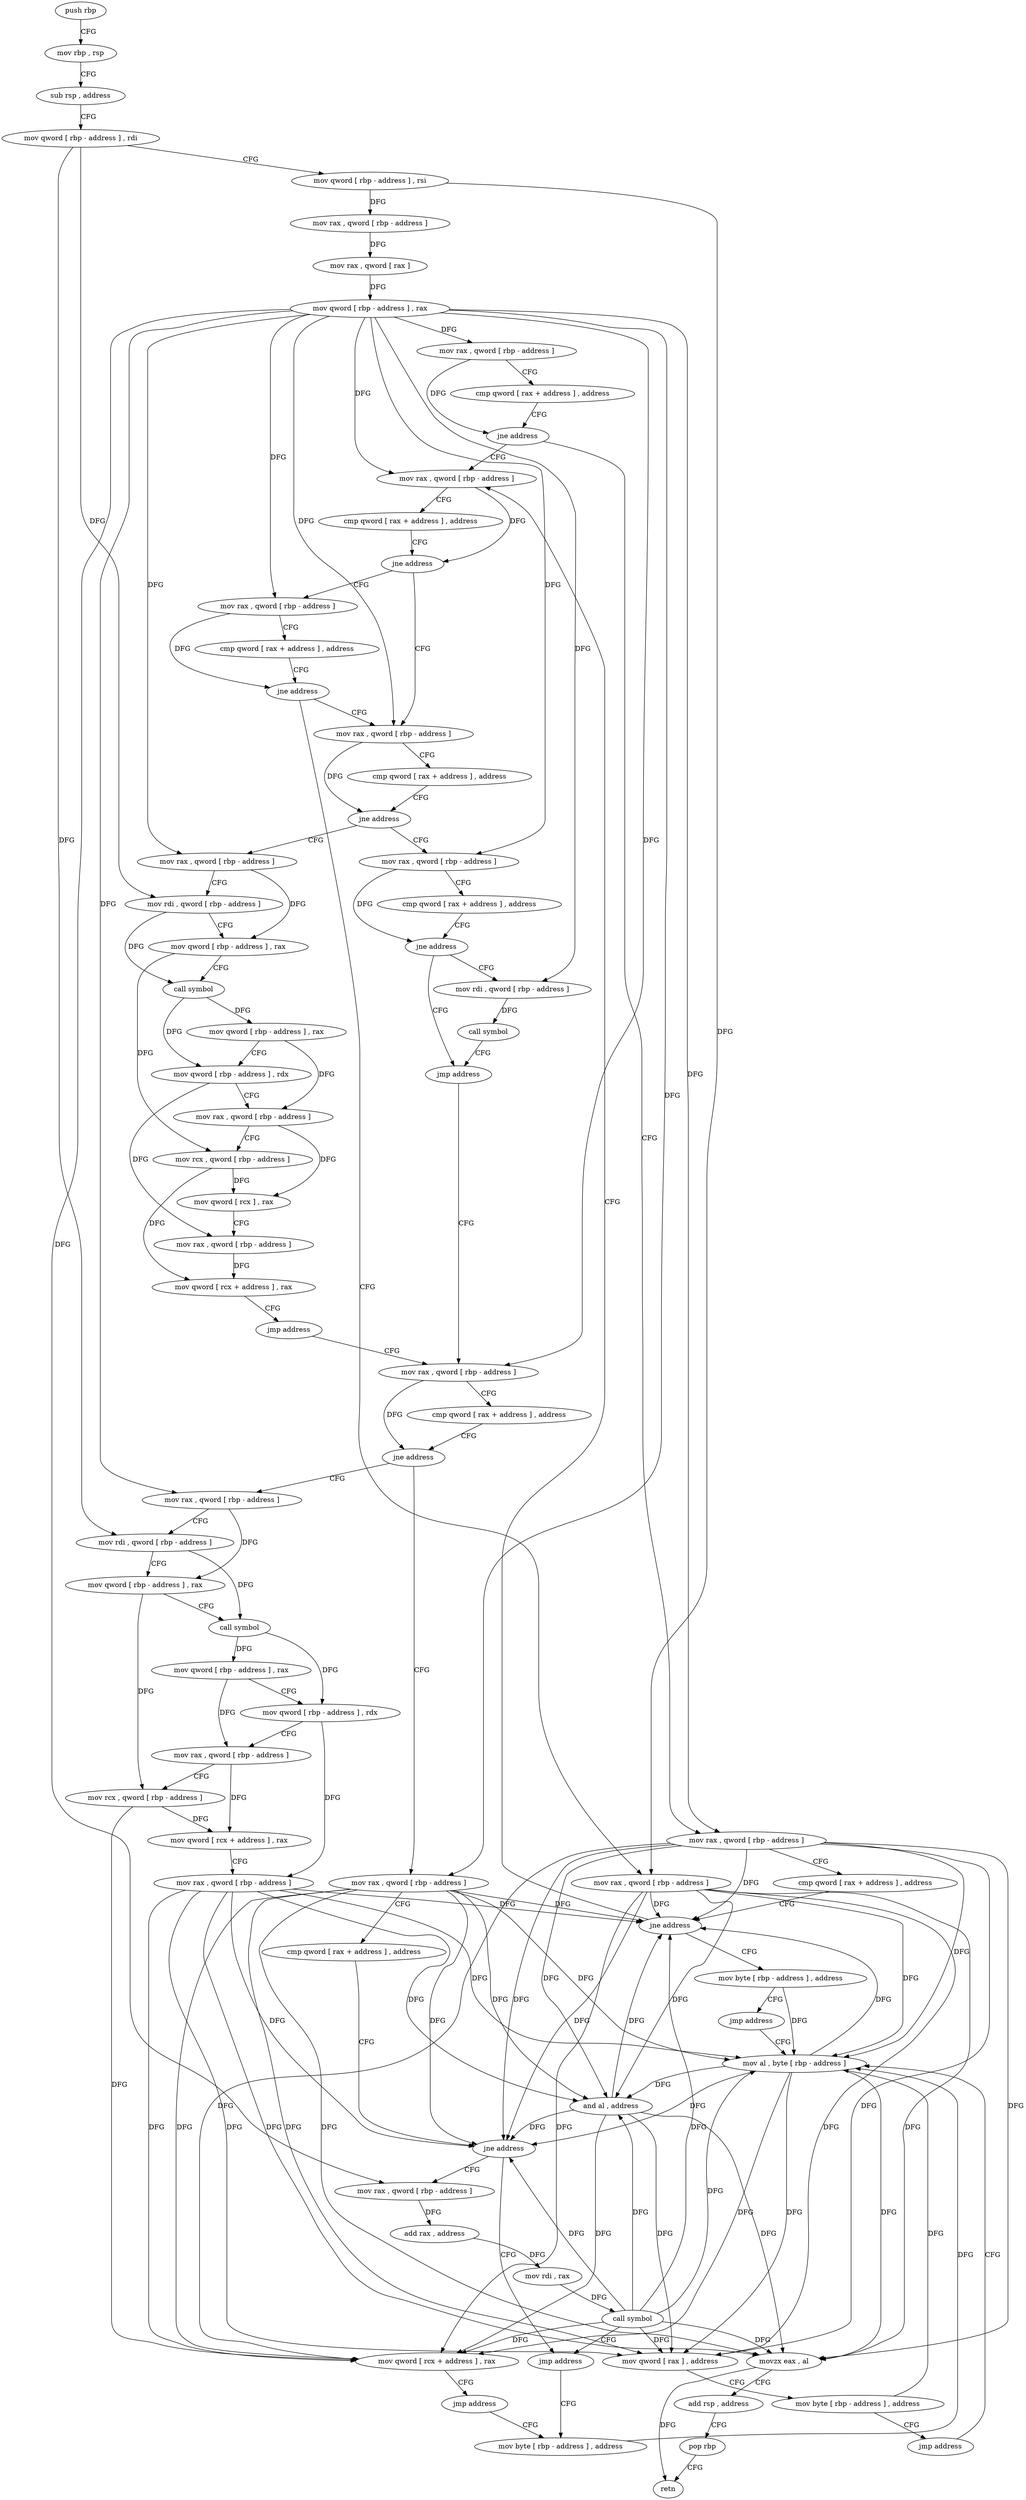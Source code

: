 digraph "func" {
"4293968" [label = "push rbp" ]
"4293969" [label = "mov rbp , rsp" ]
"4293972" [label = "sub rsp , address" ]
"4293976" [label = "mov qword [ rbp - address ] , rdi" ]
"4293980" [label = "mov qword [ rbp - address ] , rsi" ]
"4293984" [label = "mov rax , qword [ rbp - address ]" ]
"4293988" [label = "mov rax , qword [ rax ]" ]
"4293991" [label = "mov qword [ rbp - address ] , rax" ]
"4293995" [label = "mov rax , qword [ rbp - address ]" ]
"4293999" [label = "cmp qword [ rax + address ] , address" ]
"4294007" [label = "jne address" ]
"4294040" [label = "mov rax , qword [ rbp - address ]" ]
"4294013" [label = "mov rax , qword [ rbp - address ]" ]
"4294044" [label = "cmp qword [ rax + address ] , address" ]
"4294052" [label = "jne address" ]
"4294096" [label = "mov rax , qword [ rbp - address ]" ]
"4294058" [label = "mov rax , qword [ rbp - address ]" ]
"4294017" [label = "cmp qword [ rax + address ] , address" ]
"4294025" [label = "jne address" ]
"4294031" [label = "mov byte [ rbp - address ] , address" ]
"4294100" [label = "cmp qword [ rax + address ] , address" ]
"4294108" [label = "jne address" ]
"4294163" [label = "mov rax , qword [ rbp - address ]" ]
"4294114" [label = "mov rax , qword [ rbp - address ]" ]
"4294062" [label = "cmp qword [ rax + address ] , address" ]
"4294070" [label = "jne address" ]
"4294076" [label = "mov rax , qword [ rbp - address ]" ]
"4294035" [label = "jmp address" ]
"4294308" [label = "mov al , byte [ rbp - address ]" ]
"4294167" [label = "cmp qword [ rax + address ] , address" ]
"4294175" [label = "jne address" ]
"4294190" [label = "jmp address" ]
"4294181" [label = "mov rdi , qword [ rbp - address ]" ]
"4294118" [label = "mov rdi , qword [ rbp - address ]" ]
"4294122" [label = "mov qword [ rbp - address ] , rax" ]
"4294126" [label = "call symbol" ]
"4294131" [label = "mov qword [ rbp - address ] , rax" ]
"4294135" [label = "mov qword [ rbp - address ] , rdx" ]
"4294139" [label = "mov rax , qword [ rbp - address ]" ]
"4294143" [label = "mov rcx , qword [ rbp - address ]" ]
"4294147" [label = "mov qword [ rcx ] , rax" ]
"4294150" [label = "mov rax , qword [ rbp - address ]" ]
"4294154" [label = "mov qword [ rcx + address ] , rax" ]
"4294158" [label = "jmp address" ]
"4294195" [label = "mov rax , qword [ rbp - address ]" ]
"4294080" [label = "mov qword [ rax ] , address" ]
"4294087" [label = "mov byte [ rbp - address ] , address" ]
"4294091" [label = "jmp address" ]
"4294311" [label = "and al , address" ]
"4294313" [label = "movzx eax , al" ]
"4294316" [label = "add rsp , address" ]
"4294320" [label = "pop rbp" ]
"4294321" [label = "retn" ]
"4294185" [label = "call symbol" ]
"4294199" [label = "cmp qword [ rax + address ] , address" ]
"4294207" [label = "jne address" ]
"4294263" [label = "mov rax , qword [ rbp - address ]" ]
"4294213" [label = "mov rax , qword [ rbp - address ]" ]
"4294267" [label = "cmp qword [ rax + address ] , address" ]
"4294275" [label = "jne address" ]
"4294299" [label = "jmp address" ]
"4294281" [label = "mov rax , qword [ rbp - address ]" ]
"4294217" [label = "mov rdi , qword [ rbp - address ]" ]
"4294221" [label = "mov qword [ rbp - address ] , rax" ]
"4294225" [label = "call symbol" ]
"4294230" [label = "mov qword [ rbp - address ] , rax" ]
"4294234" [label = "mov qword [ rbp - address ] , rdx" ]
"4294238" [label = "mov rax , qword [ rbp - address ]" ]
"4294242" [label = "mov rcx , qword [ rbp - address ]" ]
"4294246" [label = "mov qword [ rcx + address ] , rax" ]
"4294250" [label = "mov rax , qword [ rbp - address ]" ]
"4294254" [label = "mov qword [ rcx + address ] , rax" ]
"4294258" [label = "jmp address" ]
"4294304" [label = "mov byte [ rbp - address ] , address" ]
"4294285" [label = "add rax , address" ]
"4294291" [label = "mov rdi , rax" ]
"4294294" [label = "call symbol" ]
"4293968" -> "4293969" [ label = "CFG" ]
"4293969" -> "4293972" [ label = "CFG" ]
"4293972" -> "4293976" [ label = "CFG" ]
"4293976" -> "4293980" [ label = "CFG" ]
"4293976" -> "4294118" [ label = "DFG" ]
"4293976" -> "4294217" [ label = "DFG" ]
"4293980" -> "4293984" [ label = "DFG" ]
"4293980" -> "4294076" [ label = "DFG" ]
"4293984" -> "4293988" [ label = "DFG" ]
"4293988" -> "4293991" [ label = "DFG" ]
"4293991" -> "4293995" [ label = "DFG" ]
"4293991" -> "4294040" [ label = "DFG" ]
"4293991" -> "4294013" [ label = "DFG" ]
"4293991" -> "4294096" [ label = "DFG" ]
"4293991" -> "4294058" [ label = "DFG" ]
"4293991" -> "4294163" [ label = "DFG" ]
"4293991" -> "4294114" [ label = "DFG" ]
"4293991" -> "4294181" [ label = "DFG" ]
"4293991" -> "4294195" [ label = "DFG" ]
"4293991" -> "4294263" [ label = "DFG" ]
"4293991" -> "4294213" [ label = "DFG" ]
"4293991" -> "4294281" [ label = "DFG" ]
"4293995" -> "4293999" [ label = "CFG" ]
"4293995" -> "4294007" [ label = "DFG" ]
"4293999" -> "4294007" [ label = "CFG" ]
"4294007" -> "4294040" [ label = "CFG" ]
"4294007" -> "4294013" [ label = "CFG" ]
"4294040" -> "4294044" [ label = "CFG" ]
"4294040" -> "4294052" [ label = "DFG" ]
"4294013" -> "4294017" [ label = "CFG" ]
"4294013" -> "4294025" [ label = "DFG" ]
"4294013" -> "4294080" [ label = "DFG" ]
"4294013" -> "4294308" [ label = "DFG" ]
"4294013" -> "4294311" [ label = "DFG" ]
"4294013" -> "4294313" [ label = "DFG" ]
"4294013" -> "4294275" [ label = "DFG" ]
"4294013" -> "4294254" [ label = "DFG" ]
"4294044" -> "4294052" [ label = "CFG" ]
"4294052" -> "4294096" [ label = "CFG" ]
"4294052" -> "4294058" [ label = "CFG" ]
"4294096" -> "4294100" [ label = "CFG" ]
"4294096" -> "4294108" [ label = "DFG" ]
"4294058" -> "4294062" [ label = "CFG" ]
"4294058" -> "4294070" [ label = "DFG" ]
"4294017" -> "4294025" [ label = "CFG" ]
"4294025" -> "4294040" [ label = "CFG" ]
"4294025" -> "4294031" [ label = "CFG" ]
"4294031" -> "4294035" [ label = "CFG" ]
"4294031" -> "4294308" [ label = "DFG" ]
"4294100" -> "4294108" [ label = "CFG" ]
"4294108" -> "4294163" [ label = "CFG" ]
"4294108" -> "4294114" [ label = "CFG" ]
"4294163" -> "4294167" [ label = "CFG" ]
"4294163" -> "4294175" [ label = "DFG" ]
"4294114" -> "4294118" [ label = "CFG" ]
"4294114" -> "4294122" [ label = "DFG" ]
"4294062" -> "4294070" [ label = "CFG" ]
"4294070" -> "4294096" [ label = "CFG" ]
"4294070" -> "4294076" [ label = "CFG" ]
"4294076" -> "4294080" [ label = "DFG" ]
"4294076" -> "4294025" [ label = "DFG" ]
"4294076" -> "4294308" [ label = "DFG" ]
"4294076" -> "4294311" [ label = "DFG" ]
"4294076" -> "4294313" [ label = "DFG" ]
"4294076" -> "4294275" [ label = "DFG" ]
"4294076" -> "4294254" [ label = "DFG" ]
"4294035" -> "4294308" [ label = "CFG" ]
"4294308" -> "4294311" [ label = "DFG" ]
"4294308" -> "4294025" [ label = "DFG" ]
"4294308" -> "4294080" [ label = "DFG" ]
"4294308" -> "4294313" [ label = "DFG" ]
"4294308" -> "4294275" [ label = "DFG" ]
"4294308" -> "4294254" [ label = "DFG" ]
"4294167" -> "4294175" [ label = "CFG" ]
"4294175" -> "4294190" [ label = "CFG" ]
"4294175" -> "4294181" [ label = "CFG" ]
"4294190" -> "4294195" [ label = "CFG" ]
"4294181" -> "4294185" [ label = "DFG" ]
"4294118" -> "4294122" [ label = "CFG" ]
"4294118" -> "4294126" [ label = "DFG" ]
"4294122" -> "4294126" [ label = "CFG" ]
"4294122" -> "4294143" [ label = "DFG" ]
"4294126" -> "4294131" [ label = "DFG" ]
"4294126" -> "4294135" [ label = "DFG" ]
"4294131" -> "4294135" [ label = "CFG" ]
"4294131" -> "4294139" [ label = "DFG" ]
"4294135" -> "4294139" [ label = "CFG" ]
"4294135" -> "4294150" [ label = "DFG" ]
"4294139" -> "4294143" [ label = "CFG" ]
"4294139" -> "4294147" [ label = "DFG" ]
"4294143" -> "4294147" [ label = "DFG" ]
"4294143" -> "4294154" [ label = "DFG" ]
"4294147" -> "4294150" [ label = "CFG" ]
"4294150" -> "4294154" [ label = "DFG" ]
"4294154" -> "4294158" [ label = "CFG" ]
"4294158" -> "4294195" [ label = "CFG" ]
"4294195" -> "4294199" [ label = "CFG" ]
"4294195" -> "4294207" [ label = "DFG" ]
"4294080" -> "4294087" [ label = "CFG" ]
"4294087" -> "4294091" [ label = "CFG" ]
"4294087" -> "4294308" [ label = "DFG" ]
"4294091" -> "4294308" [ label = "CFG" ]
"4294311" -> "4294313" [ label = "DFG" ]
"4294311" -> "4294025" [ label = "DFG" ]
"4294311" -> "4294080" [ label = "DFG" ]
"4294311" -> "4294275" [ label = "DFG" ]
"4294311" -> "4294254" [ label = "DFG" ]
"4294313" -> "4294316" [ label = "CFG" ]
"4294313" -> "4294321" [ label = "DFG" ]
"4294316" -> "4294320" [ label = "CFG" ]
"4294320" -> "4294321" [ label = "CFG" ]
"4294185" -> "4294190" [ label = "CFG" ]
"4294199" -> "4294207" [ label = "CFG" ]
"4294207" -> "4294263" [ label = "CFG" ]
"4294207" -> "4294213" [ label = "CFG" ]
"4294263" -> "4294267" [ label = "CFG" ]
"4294263" -> "4294025" [ label = "DFG" ]
"4294263" -> "4294080" [ label = "DFG" ]
"4294263" -> "4294311" [ label = "DFG" ]
"4294263" -> "4294313" [ label = "DFG" ]
"4294263" -> "4294308" [ label = "DFG" ]
"4294263" -> "4294275" [ label = "DFG" ]
"4294263" -> "4294254" [ label = "DFG" ]
"4294213" -> "4294217" [ label = "CFG" ]
"4294213" -> "4294221" [ label = "DFG" ]
"4294267" -> "4294275" [ label = "CFG" ]
"4294275" -> "4294299" [ label = "CFG" ]
"4294275" -> "4294281" [ label = "CFG" ]
"4294299" -> "4294304" [ label = "CFG" ]
"4294281" -> "4294285" [ label = "DFG" ]
"4294217" -> "4294221" [ label = "CFG" ]
"4294217" -> "4294225" [ label = "DFG" ]
"4294221" -> "4294225" [ label = "CFG" ]
"4294221" -> "4294242" [ label = "DFG" ]
"4294225" -> "4294230" [ label = "DFG" ]
"4294225" -> "4294234" [ label = "DFG" ]
"4294230" -> "4294234" [ label = "CFG" ]
"4294230" -> "4294238" [ label = "DFG" ]
"4294234" -> "4294238" [ label = "CFG" ]
"4294234" -> "4294250" [ label = "DFG" ]
"4294238" -> "4294242" [ label = "CFG" ]
"4294238" -> "4294246" [ label = "DFG" ]
"4294242" -> "4294246" [ label = "DFG" ]
"4294242" -> "4294254" [ label = "DFG" ]
"4294246" -> "4294250" [ label = "CFG" ]
"4294250" -> "4294254" [ label = "DFG" ]
"4294250" -> "4294025" [ label = "DFG" ]
"4294250" -> "4294080" [ label = "DFG" ]
"4294250" -> "4294311" [ label = "DFG" ]
"4294250" -> "4294313" [ label = "DFG" ]
"4294250" -> "4294275" [ label = "DFG" ]
"4294250" -> "4294308" [ label = "DFG" ]
"4294254" -> "4294258" [ label = "CFG" ]
"4294258" -> "4294304" [ label = "CFG" ]
"4294304" -> "4294308" [ label = "DFG" ]
"4294285" -> "4294291" [ label = "DFG" ]
"4294291" -> "4294294" [ label = "DFG" ]
"4294294" -> "4294299" [ label = "CFG" ]
"4294294" -> "4294025" [ label = "DFG" ]
"4294294" -> "4294080" [ label = "DFG" ]
"4294294" -> "4294311" [ label = "DFG" ]
"4294294" -> "4294313" [ label = "DFG" ]
"4294294" -> "4294275" [ label = "DFG" ]
"4294294" -> "4294254" [ label = "DFG" ]
"4294294" -> "4294308" [ label = "DFG" ]
}
